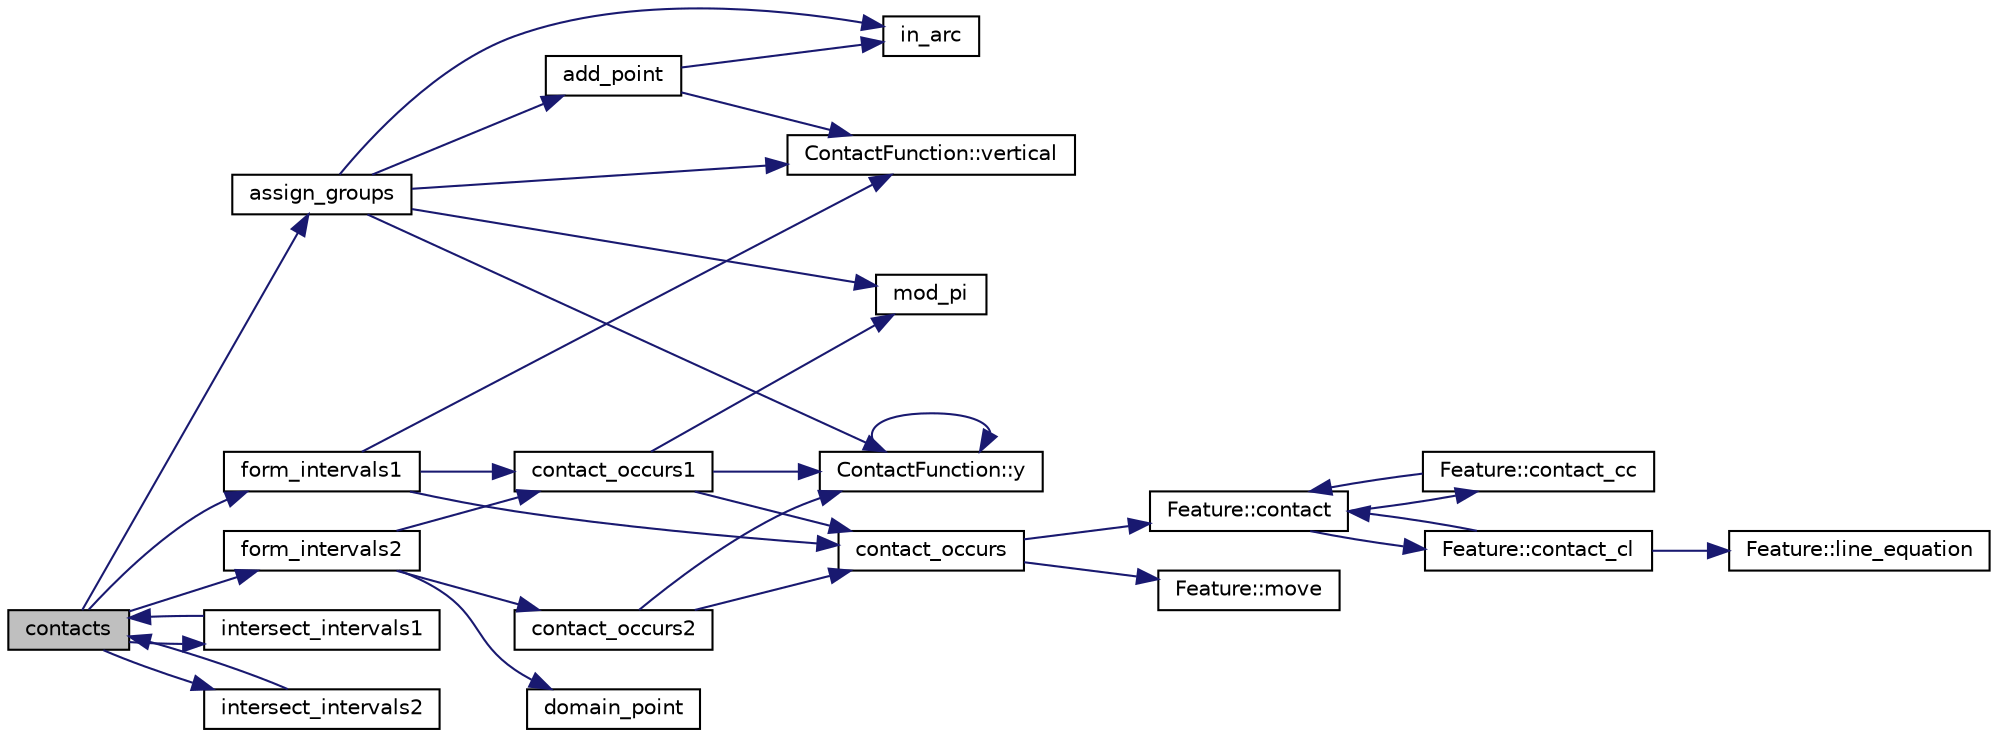 digraph "contacts"
{
 // LATEX_PDF_SIZE
  edge [fontname="Helvetica",fontsize="10",labelfontname="Helvetica",labelfontsize="10"];
  node [fontname="Helvetica",fontsize="10",shape=record];
  rankdir="LR";
  Node1 [label="contacts",height=0.2,width=0.4,color="black", fillcolor="grey75", style="filled", fontcolor="black",tooltip=" "];
  Node1 -> Node2 [color="midnightblue",fontsize="10",style="solid",fontname="Helvetica"];
  Node2 [label="assign_groups",height=0.2,width=0.4,color="black", fillcolor="white", style="filled",URL="$d6/d39/cs_8_c.html#ae2d6005c9e2d3cb6672f64ff3126a498",tooltip=" "];
  Node2 -> Node3 [color="midnightblue",fontsize="10",style="solid",fontname="Helvetica"];
  Node3 [label="add_point",height=0.2,width=0.4,color="black", fillcolor="white", style="filled",URL="$d6/d39/cs_8_c.html#a7ccb7ae432a3132107521a91f8fda266",tooltip=" "];
  Node3 -> Node4 [color="midnightblue",fontsize="10",style="solid",fontname="Helvetica"];
  Node4 [label="in_arc",height=0.2,width=0.4,color="black", fillcolor="white", style="filled",URL="$d6/d39/cs_8_c.html#aa11ddde06a3d235fc35c23b35b26ea37",tooltip=" "];
  Node3 -> Node5 [color="midnightblue",fontsize="10",style="solid",fontname="Helvetica"];
  Node5 [label="ContactFunction::vertical",height=0.2,width=0.4,color="black", fillcolor="white", style="filled",URL="$d2/d41/class_contact_function.html#a6b900f04e431aeeca87a1fa024f5e8e0",tooltip=" "];
  Node2 -> Node4 [color="midnightblue",fontsize="10",style="solid",fontname="Helvetica"];
  Node2 -> Node6 [color="midnightblue",fontsize="10",style="solid",fontname="Helvetica"];
  Node6 [label="mod_pi",height=0.2,width=0.4,color="black", fillcolor="white", style="filled",URL="$d6/d39/cs_8_c.html#acbffffcb40f86b2239411252d8d40ff5",tooltip=" "];
  Node2 -> Node5 [color="midnightblue",fontsize="10",style="solid",fontname="Helvetica"];
  Node2 -> Node7 [color="midnightblue",fontsize="10",style="solid",fontname="Helvetica"];
  Node7 [label="ContactFunction::y",height=0.2,width=0.4,color="black", fillcolor="white", style="filled",URL="$d2/d41/class_contact_function.html#ab8260d054902416d81cb2f04c120edc4",tooltip=" "];
  Node7 -> Node7 [color="midnightblue",fontsize="10",style="solid",fontname="Helvetica"];
  Node1 -> Node8 [color="midnightblue",fontsize="10",style="solid",fontname="Helvetica"];
  Node8 [label="form_intervals1",height=0.2,width=0.4,color="black", fillcolor="white", style="filled",URL="$d6/d39/cs_8_c.html#afe96afa91adada0de2001ee6839aa644",tooltip=" "];
  Node8 -> Node9 [color="midnightblue",fontsize="10",style="solid",fontname="Helvetica"];
  Node9 [label="contact_occurs",height=0.2,width=0.4,color="black", fillcolor="white", style="filled",URL="$d6/d39/cs_8_c.html#a3e71874d91d09fe45468ac562dc470fc",tooltip=" "];
  Node9 -> Node10 [color="midnightblue",fontsize="10",style="solid",fontname="Helvetica"];
  Node10 [label="Feature::contact",height=0.2,width=0.4,color="black", fillcolor="white", style="filled",URL="$d7/d76/class_feature.html#a18d082c37b8239da9280d984b1bf3d6d",tooltip=" "];
  Node10 -> Node11 [color="midnightblue",fontsize="10",style="solid",fontname="Helvetica"];
  Node11 [label="Feature::contact_cc",height=0.2,width=0.4,color="black", fillcolor="white", style="filled",URL="$d7/d76/class_feature.html#a3b7421201888e6259d53d89898bfda80",tooltip=" "];
  Node11 -> Node10 [color="midnightblue",fontsize="10",style="solid",fontname="Helvetica"];
  Node10 -> Node12 [color="midnightblue",fontsize="10",style="solid",fontname="Helvetica"];
  Node12 [label="Feature::contact_cl",height=0.2,width=0.4,color="black", fillcolor="white", style="filled",URL="$d7/d76/class_feature.html#a91f0726e230b3e101f5f5ba0d75dc7bc",tooltip=" "];
  Node12 -> Node10 [color="midnightblue",fontsize="10",style="solid",fontname="Helvetica"];
  Node12 -> Node13 [color="midnightblue",fontsize="10",style="solid",fontname="Helvetica"];
  Node13 [label="Feature::line_equation",height=0.2,width=0.4,color="black", fillcolor="white", style="filled",URL="$d7/d76/class_feature.html#acb1e9d500c75d6ac02b18e2ea5b07806",tooltip=" "];
  Node9 -> Node14 [color="midnightblue",fontsize="10",style="solid",fontname="Helvetica"];
  Node14 [label="Feature::move",height=0.2,width=0.4,color="black", fillcolor="white", style="filled",URL="$d7/d76/class_feature.html#a7b1aff4948433a26ca0425e747ab610e",tooltip=" "];
  Node8 -> Node15 [color="midnightblue",fontsize="10",style="solid",fontname="Helvetica"];
  Node15 [label="contact_occurs1",height=0.2,width=0.4,color="black", fillcolor="white", style="filled",URL="$d6/d39/cs_8_c.html#a7b0c41803e8e361c06c02b8e93a21245",tooltip=" "];
  Node15 -> Node9 [color="midnightblue",fontsize="10",style="solid",fontname="Helvetica"];
  Node15 -> Node6 [color="midnightblue",fontsize="10",style="solid",fontname="Helvetica"];
  Node15 -> Node7 [color="midnightblue",fontsize="10",style="solid",fontname="Helvetica"];
  Node8 -> Node5 [color="midnightblue",fontsize="10",style="solid",fontname="Helvetica"];
  Node1 -> Node16 [color="midnightblue",fontsize="10",style="solid",fontname="Helvetica"];
  Node16 [label="form_intervals2",height=0.2,width=0.4,color="black", fillcolor="white", style="filled",URL="$d6/d39/cs_8_c.html#a2398ecdadc9278929edc598f4fbbe282",tooltip=" "];
  Node16 -> Node15 [color="midnightblue",fontsize="10",style="solid",fontname="Helvetica"];
  Node16 -> Node17 [color="midnightblue",fontsize="10",style="solid",fontname="Helvetica"];
  Node17 [label="contact_occurs2",height=0.2,width=0.4,color="black", fillcolor="white", style="filled",URL="$d6/d39/cs_8_c.html#a7fcb88565b9009f3b2153785bb49e038",tooltip=" "];
  Node17 -> Node9 [color="midnightblue",fontsize="10",style="solid",fontname="Helvetica"];
  Node17 -> Node7 [color="midnightblue",fontsize="10",style="solid",fontname="Helvetica"];
  Node16 -> Node18 [color="midnightblue",fontsize="10",style="solid",fontname="Helvetica"];
  Node18 [label="domain_point",height=0.2,width=0.4,color="black", fillcolor="white", style="filled",URL="$d6/d39/cs_8_c.html#ae19052e7a9cfc6c18f3655365cc30478",tooltip=" "];
  Node1 -> Node19 [color="midnightblue",fontsize="10",style="solid",fontname="Helvetica"];
  Node19 [label="intersect_intervals1",height=0.2,width=0.4,color="black", fillcolor="white", style="filled",URL="$d6/d39/cs_8_c.html#ac754ad19af0930c2c018430a45cb7171",tooltip=" "];
  Node19 -> Node1 [color="midnightblue",fontsize="10",style="solid",fontname="Helvetica"];
  Node1 -> Node20 [color="midnightblue",fontsize="10",style="solid",fontname="Helvetica"];
  Node20 [label="intersect_intervals2",height=0.2,width=0.4,color="black", fillcolor="white", style="filled",URL="$d6/d39/cs_8_c.html#a3ca8f4a71e9d1433d3870b2c8933d580",tooltip=" "];
  Node20 -> Node1 [color="midnightblue",fontsize="10",style="solid",fontname="Helvetica"];
}
